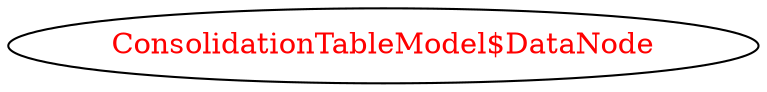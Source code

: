 digraph dependencyGraph {
 concentrate=true;
 ranksep="2.0";
 rankdir="LR"; 
 splines="ortho";
"ConsolidationTableModel$DataNode" [fontcolor="red"];
}